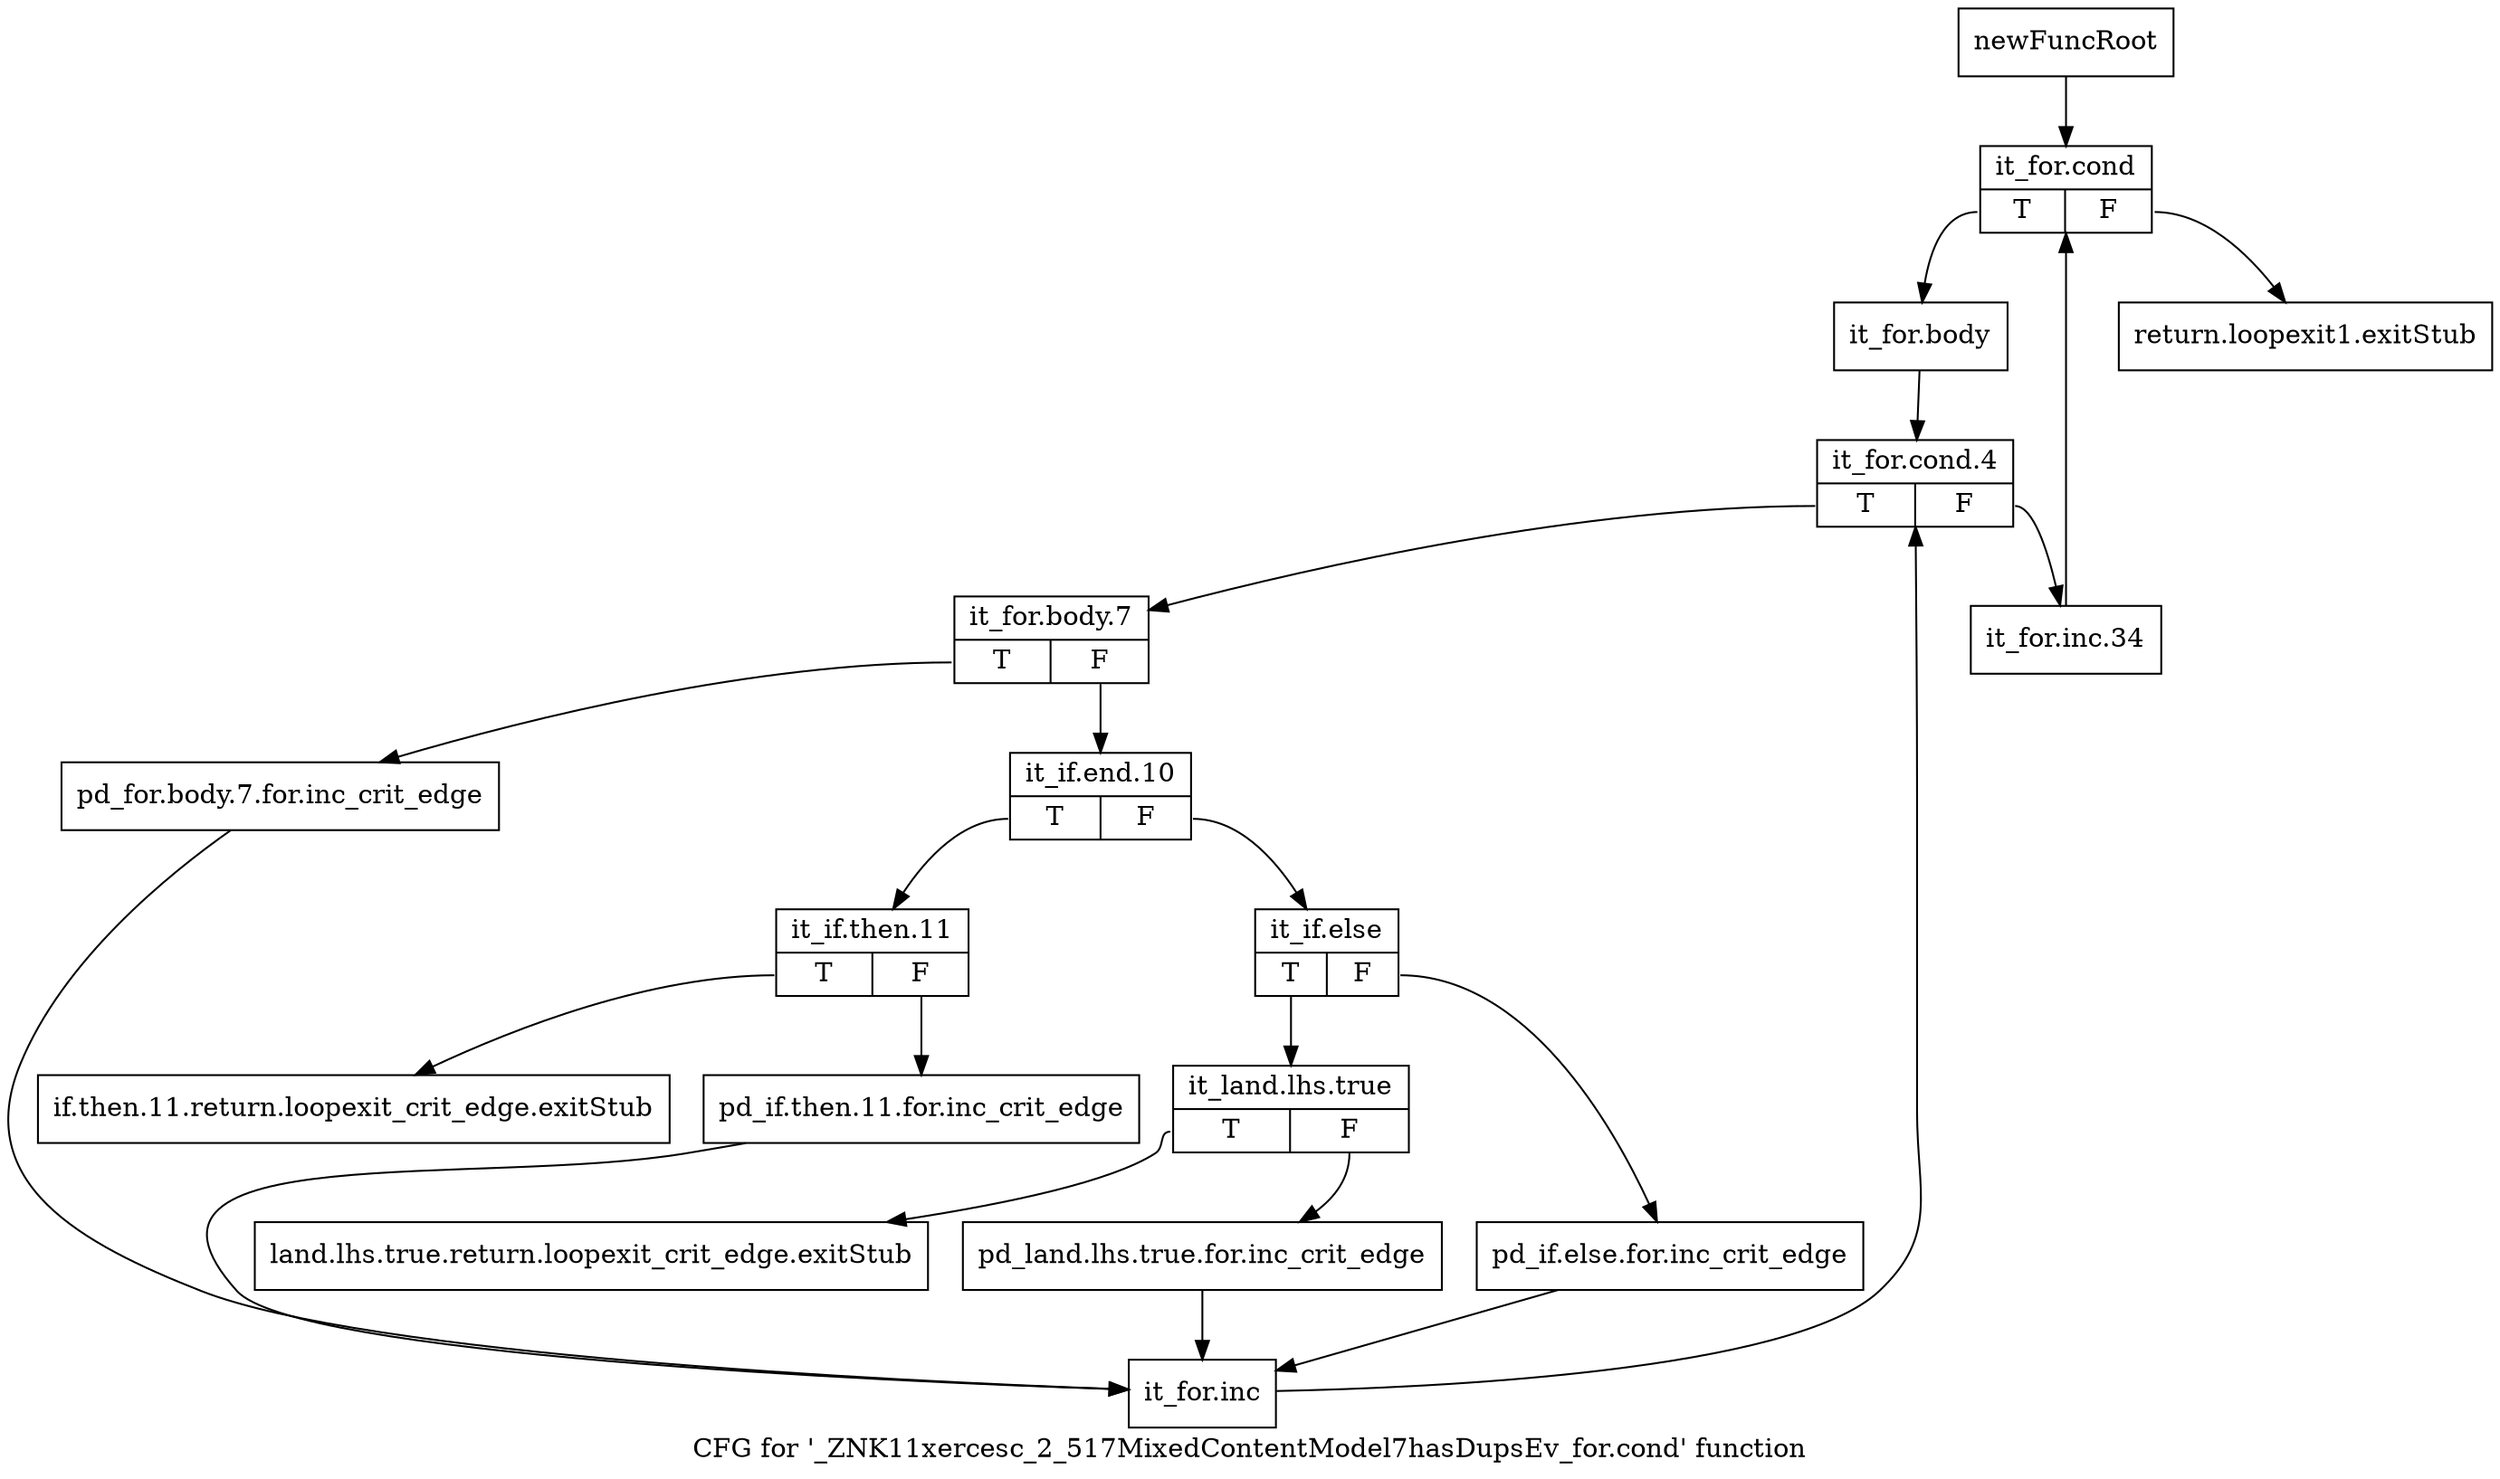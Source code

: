 digraph "CFG for '_ZNK11xercesc_2_517MixedContentModel7hasDupsEv_for.cond' function" {
	label="CFG for '_ZNK11xercesc_2_517MixedContentModel7hasDupsEv_for.cond' function";

	Node0x98e1280 [shape=record,label="{newFuncRoot}"];
	Node0x98e1280 -> Node0x98e1840;
	Node0x98e1750 [shape=record,label="{return.loopexit1.exitStub}"];
	Node0x98e17a0 [shape=record,label="{land.lhs.true.return.loopexit_crit_edge.exitStub}"];
	Node0x98e17f0 [shape=record,label="{if.then.11.return.loopexit_crit_edge.exitStub}"];
	Node0x98e1840 [shape=record,label="{it_for.cond|{<s0>T|<s1>F}}"];
	Node0x98e1840:s0 -> Node0x98e1890;
	Node0x98e1840:s1 -> Node0x98e1750;
	Node0x98e1890 [shape=record,label="{it_for.body}"];
	Node0x98e1890 -> Node0x98e18e0;
	Node0x98e18e0 [shape=record,label="{it_for.cond.4|{<s0>T|<s1>F}}"];
	Node0x98e18e0:s0 -> Node0x98e1980;
	Node0x98e18e0:s1 -> Node0x98e1930;
	Node0x98e1930 [shape=record,label="{it_for.inc.34}"];
	Node0x98e1930 -> Node0x98e1840;
	Node0x98e1980 [shape=record,label="{it_for.body.7|{<s0>T|<s1>F}}"];
	Node0x98e1980:s0 -> Node0x98e1c00;
	Node0x98e1980:s1 -> Node0x98e19d0;
	Node0x98e19d0 [shape=record,label="{it_if.end.10|{<s0>T|<s1>F}}"];
	Node0x98e19d0:s0 -> Node0x98e1b60;
	Node0x98e19d0:s1 -> Node0x98e1a20;
	Node0x98e1a20 [shape=record,label="{it_if.else|{<s0>T|<s1>F}}"];
	Node0x98e1a20:s0 -> Node0x98e1ac0;
	Node0x98e1a20:s1 -> Node0x98e1a70;
	Node0x98e1a70 [shape=record,label="{pd_if.else.for.inc_crit_edge}"];
	Node0x98e1a70 -> Node0x98e1c50;
	Node0x98e1ac0 [shape=record,label="{it_land.lhs.true|{<s0>T|<s1>F}}"];
	Node0x98e1ac0:s0 -> Node0x98e17a0;
	Node0x98e1ac0:s1 -> Node0x98e1b10;
	Node0x98e1b10 [shape=record,label="{pd_land.lhs.true.for.inc_crit_edge}"];
	Node0x98e1b10 -> Node0x98e1c50;
	Node0x98e1b60 [shape=record,label="{it_if.then.11|{<s0>T|<s1>F}}"];
	Node0x98e1b60:s0 -> Node0x98e17f0;
	Node0x98e1b60:s1 -> Node0x98e1bb0;
	Node0x98e1bb0 [shape=record,label="{pd_if.then.11.for.inc_crit_edge}"];
	Node0x98e1bb0 -> Node0x98e1c50;
	Node0x98e1c00 [shape=record,label="{pd_for.body.7.for.inc_crit_edge}"];
	Node0x98e1c00 -> Node0x98e1c50;
	Node0x98e1c50 [shape=record,label="{it_for.inc}"];
	Node0x98e1c50 -> Node0x98e18e0;
}
